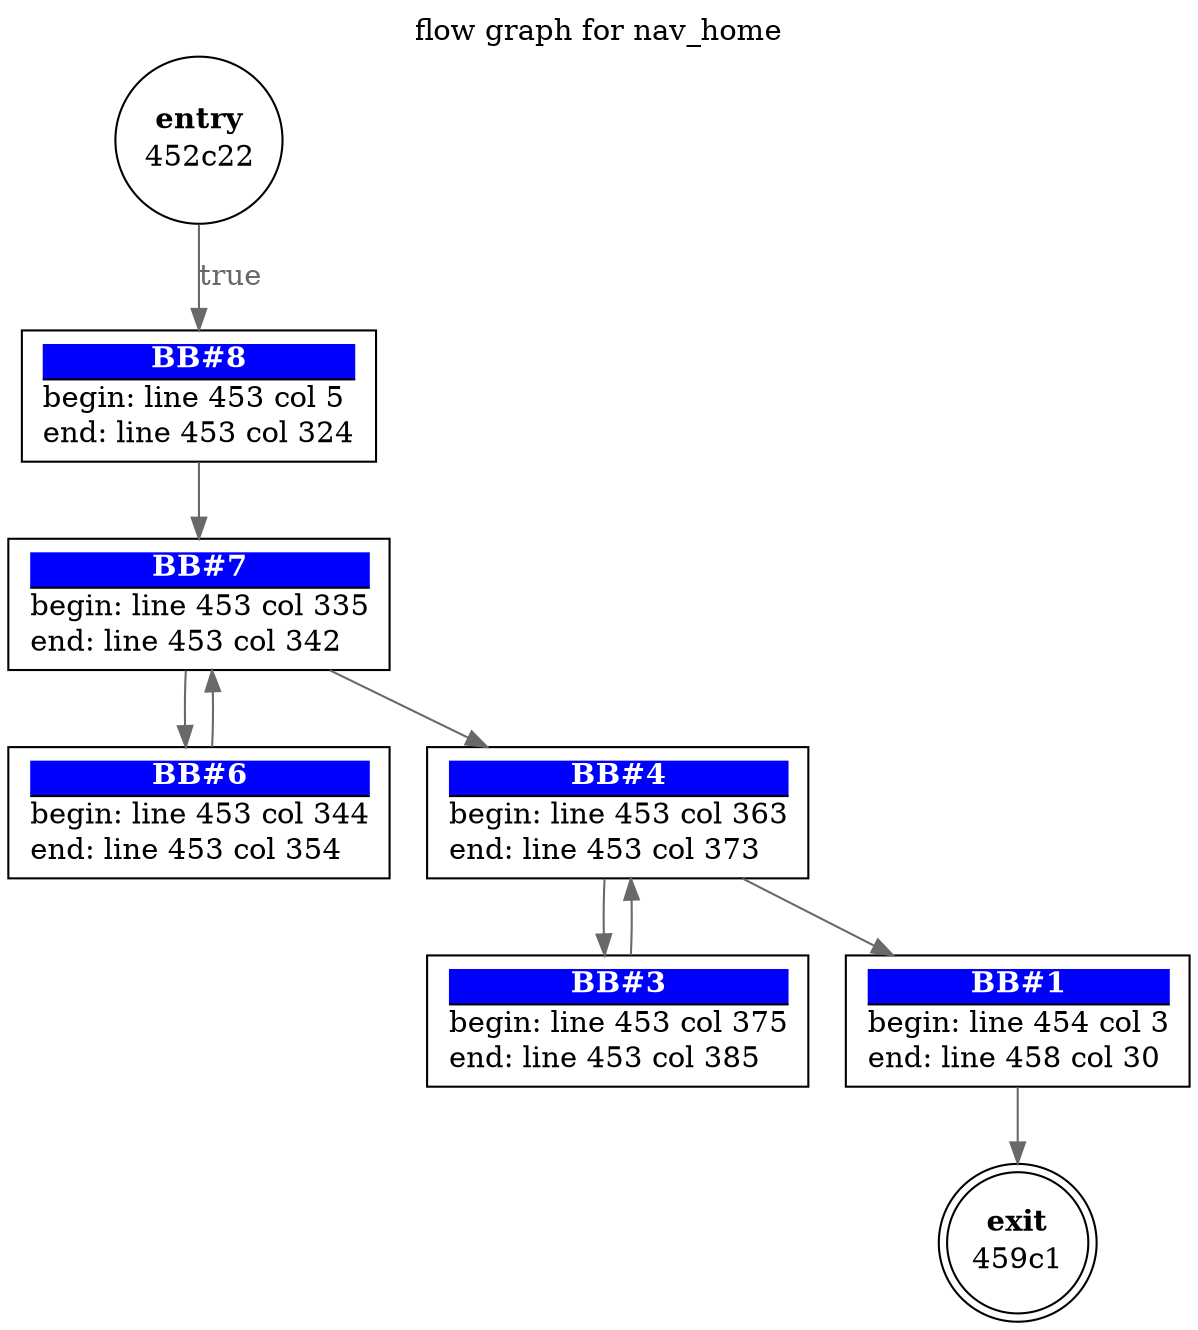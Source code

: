 digraph navhome{ 
  label="flow graph for nav_home"
  labelloc="t"
  0 [label=<<TABLE border="0" cellborder="0" cellpadding="0"><TR><TD border="0" bgcolor="#ffffff" sides="b"><FONT color="#000000"><B>exit</B></FONT></TD></TR><TR><TD>459c1</TD></TR></TABLE>>, shape=doublecircle, margin=0]
  1 [label=<<TABLE border="0" cellborder="0" cellpadding="0"><TR><TD border="1" bgcolor="#0000ff" sides="b"><FONT color="#ffffff"><B>BB#1</B></FONT></TD></TR><TR><TD align="left">begin: line 454 col 3</TD></TR><TR><TD align="left">end: line 458 col 30</TD></TR></TABLE>>, shape=box]
  1->0[label="" fontcolor=dimgray color=dimgray]
  3 [label=<<TABLE border="0" cellborder="0" cellpadding="0"><TR><TD border="1" bgcolor="#0000ff" sides="b"><FONT color="#ffffff"><B>BB#3</B></FONT></TD></TR><TR><TD align="left">begin: line 453 col 375</TD></TR><TR><TD align="left">end: line 453 col 385</TD></TR></TABLE>>, shape=box]
  3->4[label="" fontcolor=dimgray color=dimgray]
  4 [label=<<TABLE border="0" cellborder="0" cellpadding="0"><TR><TD border="1" bgcolor="#0000ff" sides="b"><FONT color="#ffffff"><B>BB#4</B></FONT></TD></TR><TR><TD align="left">begin: line 453 col 363</TD></TR><TR><TD align="left">end: line 453 col 373</TD></TR></TABLE>>, shape=box]
  4->3[label="" fontcolor=dimgray color=dimgray]
  4->1[label="" fontcolor=dimgray color=dimgray]
  6 [label=<<TABLE border="0" cellborder="0" cellpadding="0"><TR><TD border="1" bgcolor="#0000ff" sides="b"><FONT color="#ffffff"><B>BB#6</B></FONT></TD></TR><TR><TD align="left">begin: line 453 col 344</TD></TR><TR><TD align="left">end: line 453 col 354</TD></TR></TABLE>>, shape=box]
  6->7[label="" fontcolor=dimgray color=dimgray]
  7 [label=<<TABLE border="0" cellborder="0" cellpadding="0"><TR><TD border="1" bgcolor="#0000ff" sides="b"><FONT color="#ffffff"><B>BB#7</B></FONT></TD></TR><TR><TD align="left">begin: line 453 col 335</TD></TR><TR><TD align="left">end: line 453 col 342</TD></TR></TABLE>>, shape=box]
  7->6[label="" fontcolor=dimgray color=dimgray]
  7->4[label="" fontcolor=dimgray color=dimgray]
  8 [label=<<TABLE border="0" cellborder="0" cellpadding="0"><TR><TD border="1" bgcolor="#0000ff" sides="b"><FONT color="#ffffff"><B>BB#8</B></FONT></TD></TR><TR><TD align="left">begin: line 453 col 5</TD></TR><TR><TD align="left">end: line 453 col 324</TD></TR></TABLE>>, shape=box]
  8->7[label="" fontcolor=dimgray color=dimgray]
  9 [label=<<TABLE border="0" cellborder="0" cellpadding="0"><TR><TD border="0" bgcolor="#ffffff" sides="b"><FONT color="#000000"><B>entry</B></FONT></TD></TR><TR><TD>452c22</TD></TR></TABLE>>, shape=circle, margin=0]
  9->8[label="true" fontcolor=dimgray color=dimgray]
}
